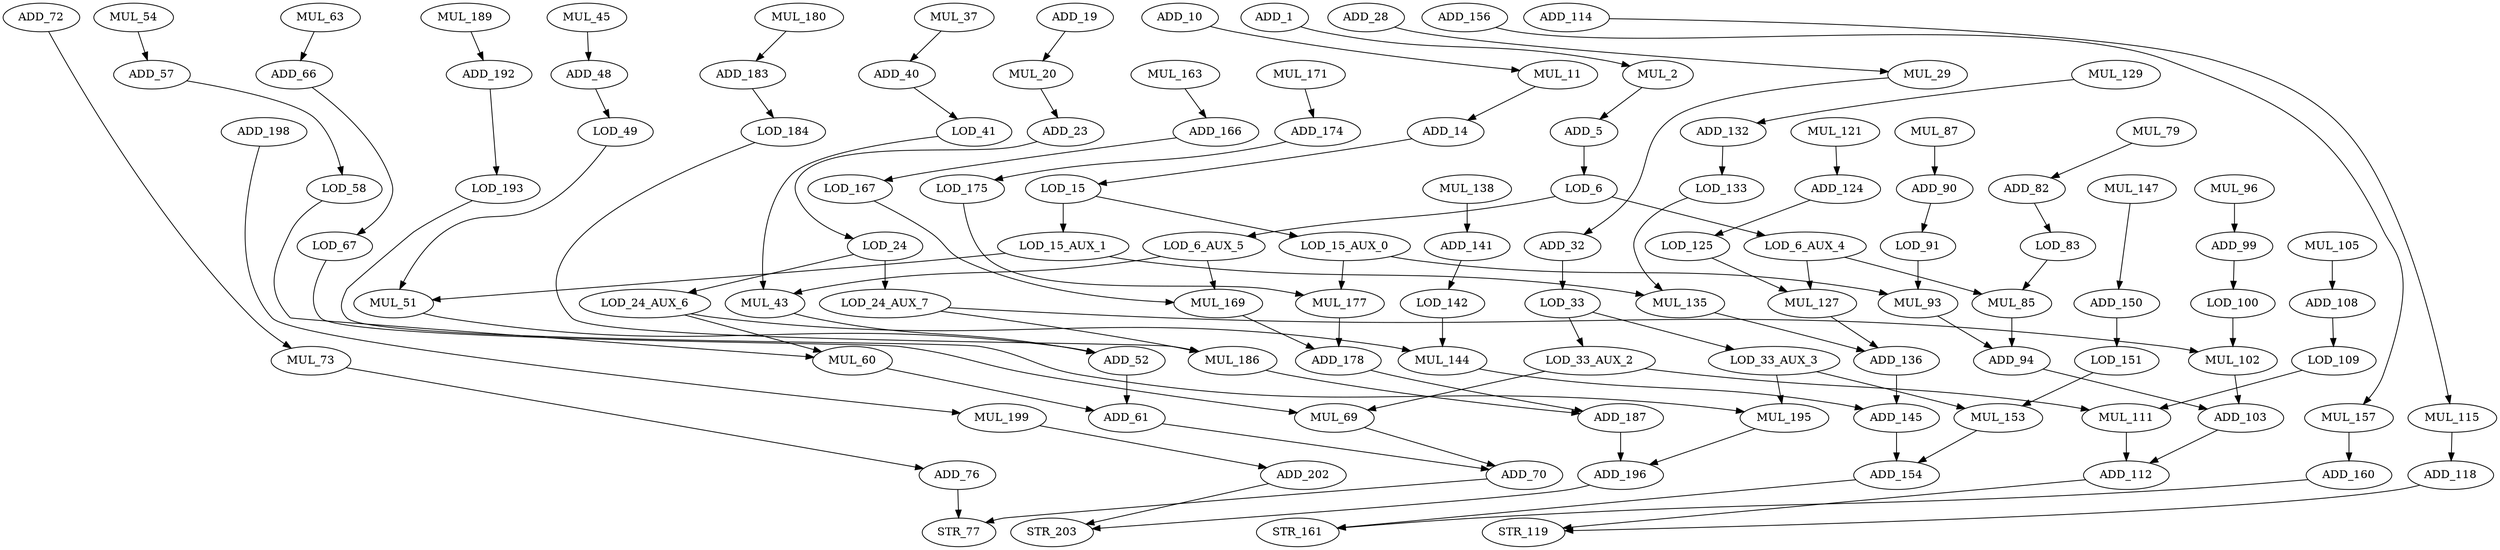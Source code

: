 digraph G {
    ADD_61;
    ADD_70;
    ADD_192;
    LOD_193;
    LOD_41;
    MUL_43;
    ADD_154;
    STR_161;
    ADD_112;
    STR_119;
    ADD_57;
    LOD_58;
    MUL_85;
    ADD_94;
    MUL_177;
    ADD_178;
    LOD_15_AUX_0;
    MUL_93;
    ADD_48;
    LOD_49;
    ADD_103;
    LOD_100;
    MUL_102;
    LOD_33_AUX_2;
    MUL_69;
    MUL_111;
    ADD_118;
    MUL_2;
    ADD_5;
    ADD_141;
    LOD_142;
    ADD_183;
    LOD_184;
    ADD_150;
    LOD_151;
    ADD_198;
    MUL_199;
    LOD_15;
    LOD_15_AUX_1;
    MUL_121;
    ADD_124;
    MUL_45;
    LOD_125;
    MUL_127;
    LOD_91;
    LOD_133;
    MUL_135;
    LOD_33_AUX_3;
    MUL_153;
    MUL_195;
    ADD_90;
    MUL_171;
    ADD_174;
    LOD_6;
    LOD_24_AUX_6;
    MUL_60;
    MUL_144;
    MUL_29;
    ADD_32;
    LOD_6_AUX_4;
    LOD_6_AUX_5;
    ADD_52;
    MUL_96;
    ADD_99;
    LOD_33;
    MUL_37;
    ADD_40;
    MUL_79;
    ADD_82;
    ADD_136;
    ADD_1;
    ADD_72;
    MUL_73;
    MUL_51;
    ADD_156;
    MUL_157;
    ADD_66;
    LOD_67;
    ADD_14;
    LOD_175;
    MUL_87;
    ADD_23;
    LOD_24;
    MUL_163;
    ADD_166;
    MUL_105;
    ADD_108;
    ADD_145;
    MUL_169;
    MUL_186;
    ADD_187;
    MUL_20;
    MUL_115;
    LOD_167;
    LOD_109;
    MUL_63;
    ADD_132;
    MUL_138;
    ADD_202;
    STR_203;
    MUL_11;
    LOD_83;
    MUL_129;
    ADD_196;
    MUL_54;
    ADD_76;
    MUL_147;
    ADD_160;
    ADD_28;
    ADD_19;
    ADD_10;
    STR_77;
    LOD_24_AUX_7;
    ADD_114;
    MUL_180;
    MUL_189;
    ADD_61 -> ADD_70 [weight=0];
    ADD_70 -> STR_77 [weight=0];
    ADD_192 -> LOD_193 [weight=0];
    LOD_193 -> MUL_195 [weight=0];
    LOD_41 -> MUL_43 [weight=0];
    MUL_43 -> ADD_52 [weight=0];
    ADD_154 -> STR_161 [weight=0];
    ADD_112 -> STR_119 [weight=0];
    ADD_57 -> LOD_58 [weight=0];
    LOD_58 -> MUL_60 [weight=0];
    MUL_85 -> ADD_94 [weight=1];
    ADD_94 -> ADD_103 [weight=0];
    MUL_177 -> ADD_178 [weight=0];
    ADD_178 -> ADD_187 [weight=0];
    LOD_15_AUX_0 -> MUL_93 [weight=0];
    LOD_15_AUX_0 -> MUL_177 [weight=0];
    MUL_93 -> ADD_94 [weight=0];
    ADD_48 -> LOD_49 [weight=0];
    LOD_49 -> MUL_51 [weight=0];
    ADD_103 -> ADD_112 [weight=0];
    LOD_100 -> MUL_102 [weight=4];
    MUL_102 -> ADD_103 [weight=0];
    LOD_33_AUX_2 -> MUL_69 [weight=0];
    LOD_33_AUX_2 -> MUL_111 [weight=0];
    MUL_69 -> ADD_70 [weight=0];
    MUL_111 -> ADD_112 [weight=5];
    ADD_118 -> STR_119 [weight=0];
    MUL_2 -> ADD_5 [weight=0];
    ADD_5 -> LOD_6 [weight=1];
    ADD_141 -> LOD_142 [weight=1];
    LOD_142 -> MUL_144 [weight=2];
    ADD_183 -> LOD_184 [weight=0];
    LOD_184 -> MUL_186 [weight=0];
    ADD_150 -> LOD_151 [weight=1];
    LOD_151 -> MUL_153 [weight=0];
    ADD_198 -> MUL_199 [weight=0];
    MUL_199 -> ADD_202 [weight=0];
    LOD_15 -> LOD_15_AUX_0 [weight=0];
    LOD_15 -> LOD_15_AUX_1 [weight=2];
    LOD_15_AUX_1 -> MUL_51 [weight=0];
    LOD_15_AUX_1 -> MUL_135 [weight=0];
    MUL_121 -> ADD_124 [weight=0];
    ADD_124 -> LOD_125 [weight=0];
    MUL_45 -> ADD_48 [weight=0];
    LOD_125 -> MUL_127 [weight=0];
    MUL_127 -> ADD_136 [weight=0];
    LOD_91 -> MUL_93 [weight=1];
    LOD_133 -> MUL_135 [weight=0];
    MUL_135 -> ADD_136 [weight=0];
    LOD_33_AUX_3 -> MUL_153 [weight=1];
    LOD_33_AUX_3 -> MUL_195 [weight=0];
    MUL_153 -> ADD_154 [weight=0];
    MUL_195 -> ADD_196 [weight=0];
    ADD_90 -> LOD_91 [weight=0];
    MUL_171 -> ADD_174 [weight=0];
    ADD_174 -> LOD_175 [weight=0];
    LOD_6 -> LOD_6_AUX_4 [weight=1];
    LOD_6 -> LOD_6_AUX_5 [weight=1];
    LOD_24_AUX_6 -> MUL_60 [weight=0];
    LOD_24_AUX_6 -> MUL_144 [weight=1];
    MUL_60 -> ADD_61 [weight=0];
    MUL_144 -> ADD_145 [weight=0];
    MUL_29 -> ADD_32 [weight=0];
    ADD_32 -> LOD_33 [weight=1];
    LOD_6_AUX_4 -> MUL_85 [weight=0];
    LOD_6_AUX_4 -> MUL_127 [weight=0];
    LOD_6_AUX_5 -> MUL_43 [weight=0];
    LOD_6_AUX_5 -> MUL_169 [weight=0];
    ADD_52 -> ADD_61 [weight=3];
    MUL_96 -> ADD_99 [weight=1];
    ADD_99 -> LOD_100 [weight=0];
    LOD_33 -> LOD_33_AUX_2 [weight=0];
    LOD_33 -> LOD_33_AUX_3 [weight=0];
    MUL_37 -> ADD_40 [weight=0];
    ADD_40 -> LOD_41 [weight=0];
    MUL_79 -> ADD_82 [weight=0];
    ADD_82 -> LOD_83 [weight=0];
    ADD_136 -> ADD_145 [weight=2];
    ADD_1 -> MUL_2 [weight=0];
    ADD_72 -> MUL_73 [weight=0];
    MUL_73 -> ADD_76 [weight=0];
    MUL_51 -> ADD_52 [weight=0];
    ADD_156 -> MUL_157 [weight=0];
    MUL_157 -> ADD_160 [weight=1];
    ADD_66 -> LOD_67 [weight=0];
    LOD_67 -> MUL_69 [weight=0];
    ADD_14 -> LOD_15 [weight=0];
    LOD_175 -> MUL_177 [weight=0];
    MUL_87 -> ADD_90 [weight=1];
    ADD_23 -> LOD_24 [weight=0];
    LOD_24 -> LOD_24_AUX_7 [weight=3];
    LOD_24 -> LOD_24_AUX_6 [weight=0];
    MUL_163 -> ADD_166 [weight=0];
    ADD_166 -> LOD_167 [weight=0];
    MUL_105 -> ADD_108 [weight=1];
    ADD_108 -> LOD_109 [weight=0];
    ADD_145 -> ADD_154 [weight=5];
    MUL_169 -> ADD_178 [weight=0];
    MUL_186 -> ADD_187 [weight=0];
    ADD_187 -> ADD_196 [weight=2];
    MUL_20 -> ADD_23 [weight=0];
    MUL_115 -> ADD_118 [weight=0];
    LOD_167 -> MUL_169 [weight=0];
    LOD_109 -> MUL_111 [weight=0];
    MUL_63 -> ADD_66 [weight=0];
    ADD_132 -> LOD_133 [weight=0];
    MUL_138 -> ADD_141 [weight=1];
    ADD_202 -> STR_203 [weight=0];
    MUL_11 -> ADD_14 [weight=0];
    LOD_83 -> MUL_85 [weight=0];
    MUL_129 -> ADD_132 [weight=0];
    ADD_196 -> STR_203 [weight=0];
    MUL_54 -> ADD_57 [weight=0];
    ADD_76 -> STR_77 [weight=0];
    MUL_147 -> ADD_150 [weight=0];
    ADD_160 -> STR_161 [weight=0];
    ADD_28 -> MUL_29 [weight=0];
    ADD_19 -> MUL_20 [weight=0];
    ADD_10 -> MUL_11 [weight=0];
    LOD_24_AUX_7 -> MUL_102 [weight=0];
    LOD_24_AUX_7 -> MUL_186 [weight=0];
    ADD_114 -> MUL_115 [weight=0];
    MUL_180 -> ADD_183 [weight=0];
    MUL_189 -> ADD_192 [weight=0];
}
